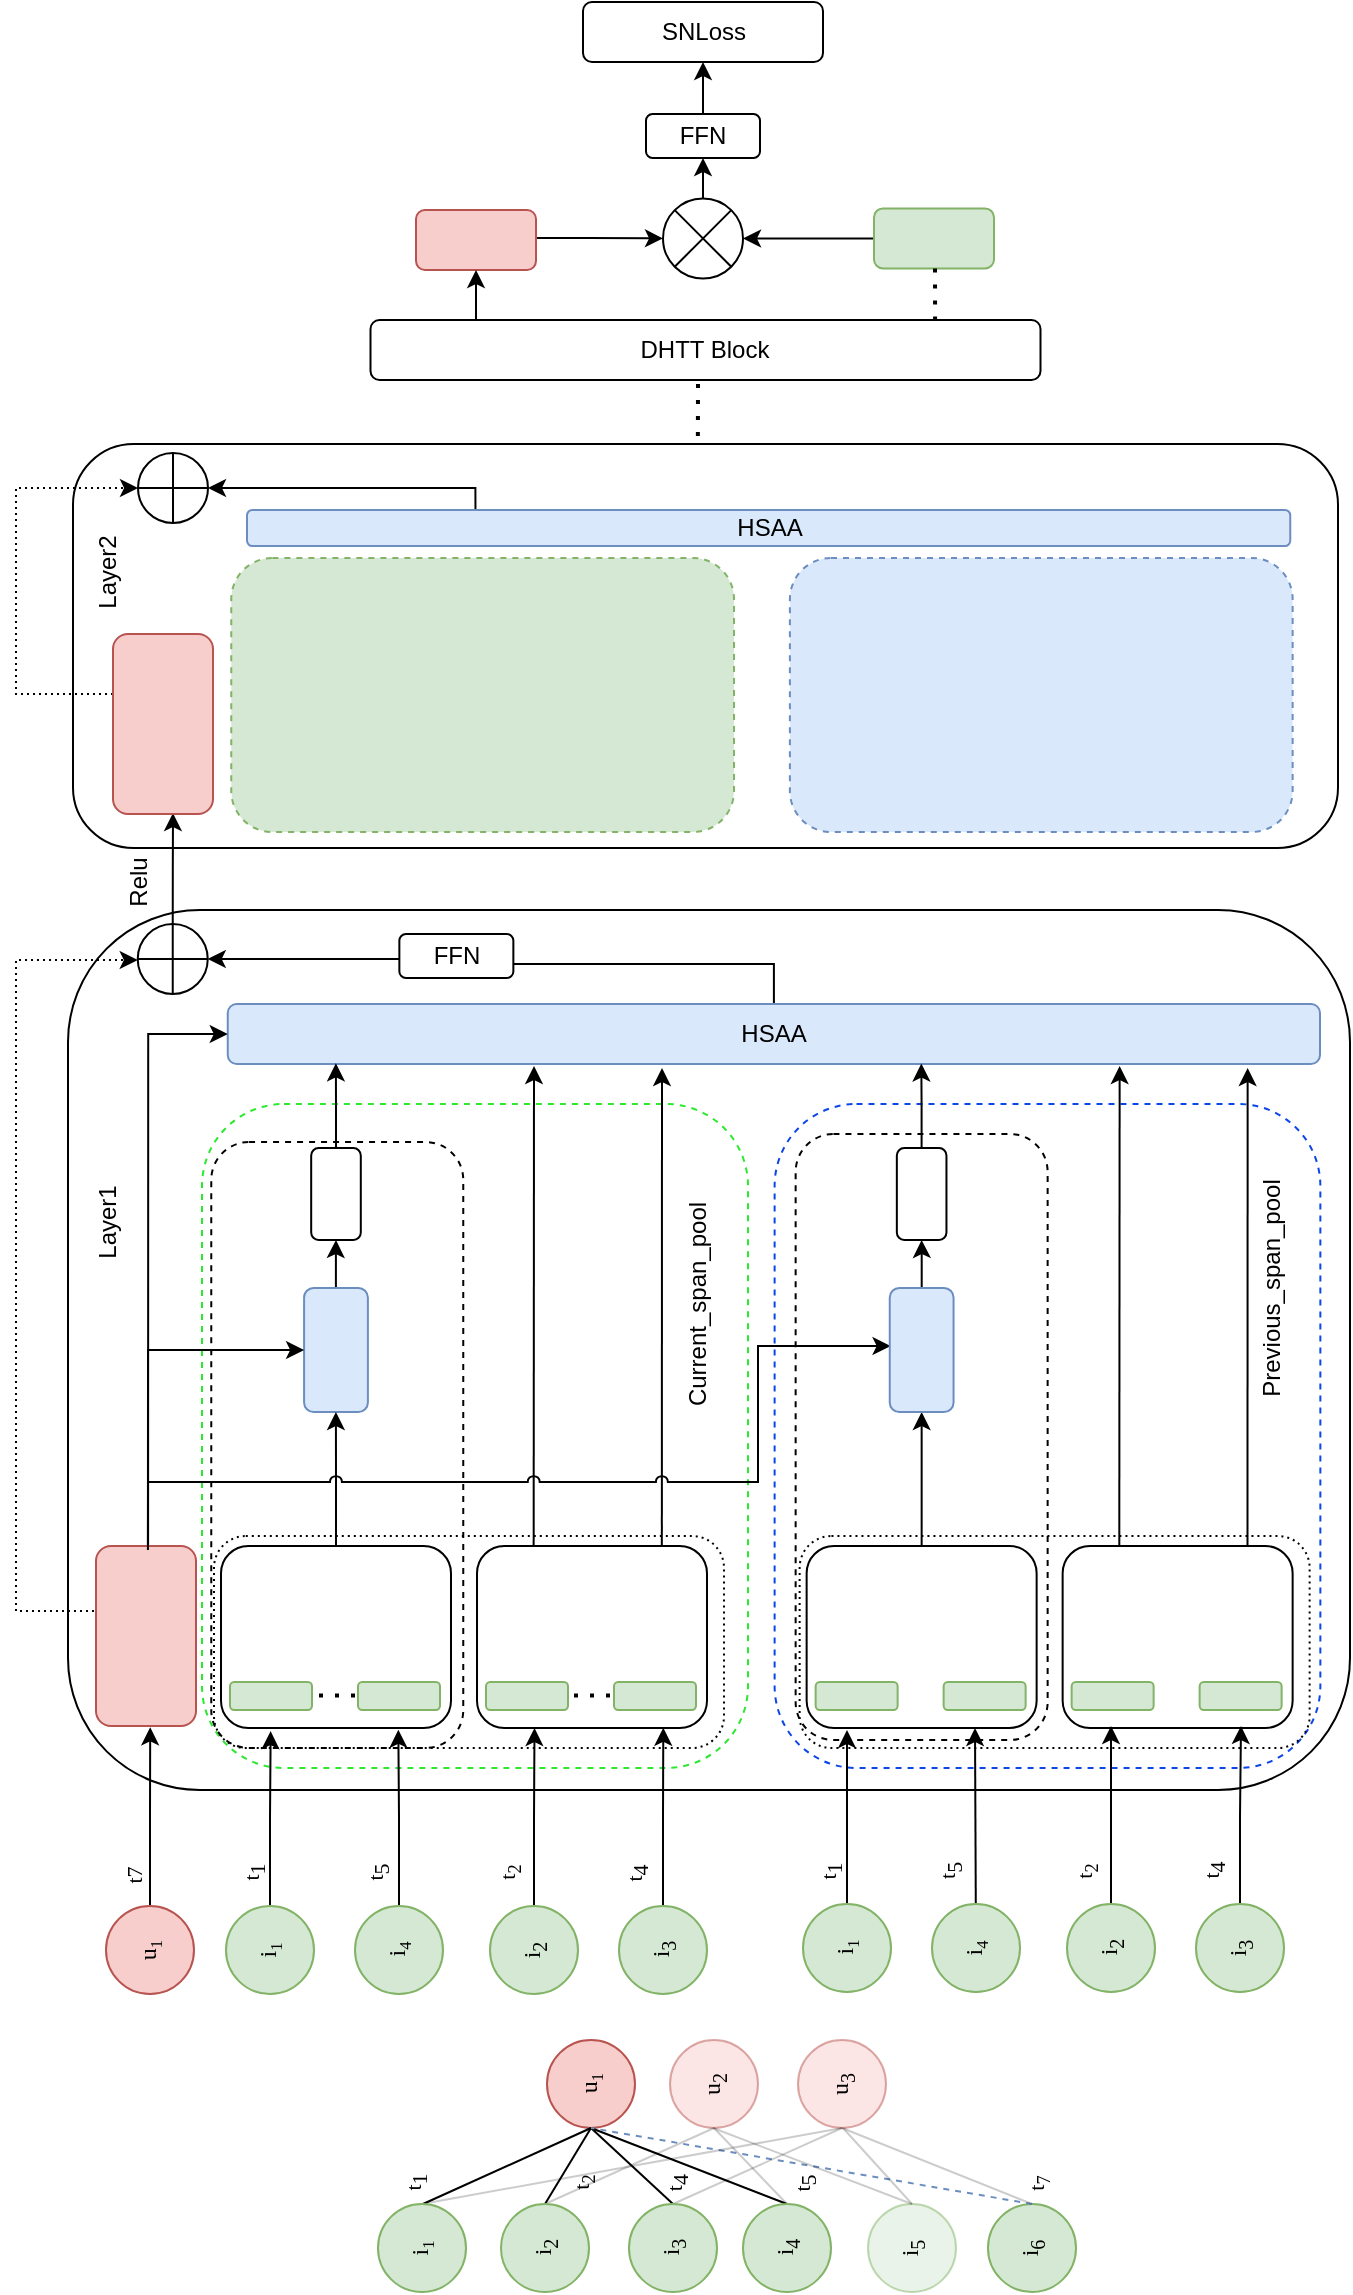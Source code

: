 <mxfile version="21.2.9" type="github">
  <diagram name="第 1 页" id="gWeG35e6C86zQD0y6pNc">
    <mxGraphModel dx="1248" dy="669" grid="0" gridSize="10" guides="1" tooltips="1" connect="1" arrows="1" fold="1" page="1" pageScale="1" pageWidth="2336" pageHeight="1654" math="0" shadow="0">
      <root>
        <mxCell id="0" />
        <mxCell id="1" parent="0" />
        <mxCell id="u9Ba9--OEbl625sA4hoY-219" value="" style="rounded=1;whiteSpace=wrap;html=1;dashed=1;fillColor=none;strokeColor=#0C46E8;" parent="1" vertex="1">
          <mxGeometry x="654.31" y="648" width="272.87" height="332" as="geometry" />
        </mxCell>
        <mxCell id="u9Ba9--OEbl625sA4hoY-217" value="" style="rounded=1;whiteSpace=wrap;html=1;dashed=1;fillColor=none;strokeColor=#2ce82f;" parent="1" vertex="1">
          <mxGeometry x="368" y="648" width="273" height="332" as="geometry" />
        </mxCell>
        <mxCell id="u9Ba9--OEbl625sA4hoY-62" value="" style="rounded=1;whiteSpace=wrap;html=1;fillColor=none;glass=0;strokeColor=default;" parent="1" vertex="1">
          <mxGeometry x="301" y="551" width="641" height="440" as="geometry" />
        </mxCell>
        <mxCell id="XD2-V8QEW1LzV1P3F_-f-185" value="" style="rounded=1;whiteSpace=wrap;html=1;dashed=1;" parent="1" vertex="1">
          <mxGeometry x="372.63" y="667" width="126" height="303" as="geometry" />
        </mxCell>
        <mxCell id="XD2-V8QEW1LzV1P3F_-f-189" value="" style="rounded=1;whiteSpace=wrap;html=1;fillStyle=solid;gradientColor=default;fillColor=none;dashed=1;dashPattern=1 2;" parent="1" vertex="1">
          <mxGeometry x="374" y="864" width="255" height="106" as="geometry" />
        </mxCell>
        <mxCell id="XD2-V8QEW1LzV1P3F_-f-17" value="" style="rounded=1;whiteSpace=wrap;html=1;fillColor=none;" parent="1" vertex="1">
          <mxGeometry x="303.5" y="318" width="632.5" height="202" as="geometry" />
        </mxCell>
        <mxCell id="XD2-V8QEW1LzV1P3F_-f-1" value="SNLoss" style="rounded=1;whiteSpace=wrap;html=1;" parent="1" vertex="1">
          <mxGeometry x="558.5" y="97" width="120" height="30" as="geometry" />
        </mxCell>
        <mxCell id="XD2-V8QEW1LzV1P3F_-f-12" style="edgeStyle=orthogonalEdgeStyle;rounded=0;orthogonalLoop=1;jettySize=auto;html=1;entryX=0;entryY=0.5;entryDx=0;entryDy=0;" parent="1" source="XD2-V8QEW1LzV1P3F_-f-3" target="XD2-V8QEW1LzV1P3F_-f-7" edge="1">
          <mxGeometry relative="1" as="geometry">
            <mxPoint x="528" y="165" as="targetPoint" />
            <Array as="points">
              <mxPoint x="561" y="215" />
              <mxPoint x="561" y="215" />
            </Array>
          </mxGeometry>
        </mxCell>
        <mxCell id="XD2-V8QEW1LzV1P3F_-f-3" value="" style="rounded=1;whiteSpace=wrap;html=1;fillColor=#f8cecc;strokeColor=#b85450;" parent="1" vertex="1">
          <mxGeometry x="475" y="201" width="60" height="30" as="geometry" />
        </mxCell>
        <mxCell id="XD2-V8QEW1LzV1P3F_-f-13" style="edgeStyle=orthogonalEdgeStyle;rounded=0;orthogonalLoop=1;jettySize=auto;html=1;entryX=1;entryY=0.5;entryDx=0;entryDy=0;" parent="1" source="XD2-V8QEW1LzV1P3F_-f-5" target="XD2-V8QEW1LzV1P3F_-f-7" edge="1">
          <mxGeometry relative="1" as="geometry">
            <Array as="points">
              <mxPoint x="672" y="215" />
              <mxPoint x="672" y="215" />
            </Array>
          </mxGeometry>
        </mxCell>
        <mxCell id="XD2-V8QEW1LzV1P3F_-f-5" value="" style="rounded=1;whiteSpace=wrap;html=1;fillColor=#d5e8d4;strokeColor=#82b366;" parent="1" vertex="1">
          <mxGeometry x="704" y="200.22" width="60" height="30" as="geometry" />
        </mxCell>
        <mxCell id="XD2-V8QEW1LzV1P3F_-f-8" style="edgeStyle=orthogonalEdgeStyle;rounded=0;orthogonalLoop=1;jettySize=auto;html=1;entryX=0.5;entryY=1;entryDx=0;entryDy=0;" parent="1" source="XD2-V8QEW1LzV1P3F_-f-6" target="XD2-V8QEW1LzV1P3F_-f-1" edge="1">
          <mxGeometry relative="1" as="geometry" />
        </mxCell>
        <mxCell id="XD2-V8QEW1LzV1P3F_-f-6" value="FFN" style="rounded=1;whiteSpace=wrap;html=1;" parent="1" vertex="1">
          <mxGeometry x="590" y="153" width="57" height="22" as="geometry" />
        </mxCell>
        <mxCell id="XD2-V8QEW1LzV1P3F_-f-7" value="" style="ellipse;whiteSpace=wrap;html=1;aspect=fixed;" parent="1" vertex="1">
          <mxGeometry x="598.5" y="195.22" width="40" height="40" as="geometry" />
        </mxCell>
        <mxCell id="XD2-V8QEW1LzV1P3F_-f-10" value="" style="endArrow=none;html=1;rounded=0;entryX=0;entryY=0;entryDx=0;entryDy=0;exitX=1;exitY=1;exitDx=0;exitDy=0;" parent="1" source="XD2-V8QEW1LzV1P3F_-f-7" target="XD2-V8QEW1LzV1P3F_-f-7" edge="1">
          <mxGeometry width="50" height="50" relative="1" as="geometry">
            <mxPoint x="668.5" y="230.22" as="sourcePoint" />
            <mxPoint x="718.5" y="180.22" as="targetPoint" />
          </mxGeometry>
        </mxCell>
        <mxCell id="XD2-V8QEW1LzV1P3F_-f-11" value="" style="endArrow=none;html=1;rounded=0;entryX=1;entryY=0;entryDx=0;entryDy=0;exitX=0;exitY=1;exitDx=0;exitDy=0;" parent="1" source="XD2-V8QEW1LzV1P3F_-f-7" target="XD2-V8QEW1LzV1P3F_-f-7" edge="1">
          <mxGeometry width="50" height="50" relative="1" as="geometry">
            <mxPoint x="668.5" y="230.22" as="sourcePoint" />
            <mxPoint x="718.5" y="180.22" as="targetPoint" />
          </mxGeometry>
        </mxCell>
        <mxCell id="XD2-V8QEW1LzV1P3F_-f-14" value="DHTT Block" style="rounded=1;whiteSpace=wrap;html=1;" parent="1" vertex="1">
          <mxGeometry x="452.25" y="256" width="335" height="30" as="geometry" />
        </mxCell>
        <mxCell id="XD2-V8QEW1LzV1P3F_-f-15" value="" style="endArrow=classic;html=1;rounded=0;entryX=0.5;entryY=1;entryDx=0;entryDy=0;" parent="1" target="XD2-V8QEW1LzV1P3F_-f-3" edge="1">
          <mxGeometry width="50" height="50" relative="1" as="geometry">
            <mxPoint x="505" y="256" as="sourcePoint" />
            <mxPoint x="650" y="187" as="targetPoint" />
          </mxGeometry>
        </mxCell>
        <mxCell id="XD2-V8QEW1LzV1P3F_-f-16" value="" style="endArrow=none;dashed=1;html=1;dashPattern=1 3;strokeWidth=2;rounded=0;entryX=0.63;entryY=0.026;entryDx=0;entryDy=0;entryPerimeter=0;" parent="1" edge="1">
          <mxGeometry width="50" height="50" relative="1" as="geometry">
            <mxPoint x="734.5" y="230.22" as="sourcePoint" />
            <mxPoint x="734.55" y="256.0" as="targetPoint" />
          </mxGeometry>
        </mxCell>
        <mxCell id="XD2-V8QEW1LzV1P3F_-f-60" style="edgeStyle=orthogonalEdgeStyle;rounded=0;orthogonalLoop=1;jettySize=auto;html=1;entryX=0.5;entryY=1;entryDx=0;entryDy=0;" parent="1" source="XD2-V8QEW1LzV1P3F_-f-20" target="XD2-V8QEW1LzV1P3F_-f-57" edge="1">
          <mxGeometry relative="1" as="geometry" />
        </mxCell>
        <mxCell id="XD2-V8QEW1LzV1P3F_-f-20" value="HSAA" style="rounded=1;whiteSpace=wrap;html=1;fillColor=#dae8fc;strokeColor=#6c8ebf;" parent="1" vertex="1">
          <mxGeometry x="380.87" y="598" width="546.13" height="30" as="geometry" />
        </mxCell>
        <mxCell id="O8xAqdgmH1oKLNabAZYg-15" value="" style="edgeStyle=orthogonalEdgeStyle;rounded=0;orthogonalLoop=1;jettySize=auto;html=1;" edge="1" parent="1" source="XD2-V8QEW1LzV1P3F_-f-21" target="XD2-V8QEW1LzV1P3F_-f-45">
          <mxGeometry relative="1" as="geometry" />
        </mxCell>
        <mxCell id="XD2-V8QEW1LzV1P3F_-f-21" value="" style="rounded=1;whiteSpace=wrap;html=1;fillColor=#dae8fc;strokeColor=#6c8ebf;" parent="1" vertex="1">
          <mxGeometry x="419.04" y="740" width="31.91" height="62" as="geometry" />
        </mxCell>
        <mxCell id="XD2-V8QEW1LzV1P3F_-f-55" style="edgeStyle=orthogonalEdgeStyle;rounded=0;orthogonalLoop=1;jettySize=auto;html=1;entryX=0;entryY=0.5;entryDx=0;entryDy=0;" parent="1" target="XD2-V8QEW1LzV1P3F_-f-21" edge="1">
          <mxGeometry relative="1" as="geometry">
            <Array as="points">
              <mxPoint x="341" y="771" />
            </Array>
            <mxPoint x="340.966" y="871" as="sourcePoint" />
          </mxGeometry>
        </mxCell>
        <mxCell id="XD2-V8QEW1LzV1P3F_-f-62" style="edgeStyle=orthogonalEdgeStyle;rounded=0;orthogonalLoop=1;jettySize=auto;html=1;dashed=1;dashPattern=1 2;" parent="1" target="XD2-V8QEW1LzV1P3F_-f-63" edge="1">
          <mxGeometry relative="1" as="geometry">
            <mxPoint x="317" y="602.034" as="targetPoint" />
            <Array as="points">
              <mxPoint x="275" y="901" />
              <mxPoint x="275" y="576" />
            </Array>
            <mxPoint x="317" y="901.517" as="sourcePoint" />
          </mxGeometry>
        </mxCell>
        <mxCell id="XD2-V8QEW1LzV1P3F_-f-56" style="edgeStyle=orthogonalEdgeStyle;rounded=0;orthogonalLoop=1;jettySize=auto;html=1;entryX=0;entryY=0.5;entryDx=0;entryDy=0;exitX=0.481;exitY=0.006;exitDx=0;exitDy=0;exitPerimeter=0;" parent="1" target="XD2-V8QEW1LzV1P3F_-f-20" edge="1">
          <mxGeometry relative="1" as="geometry">
            <Array as="points">
              <mxPoint x="341" y="613" />
            </Array>
            <mxPoint x="341.05" y="871.366" as="sourcePoint" />
          </mxGeometry>
        </mxCell>
        <mxCell id="O8xAqdgmH1oKLNabAZYg-16" style="edgeStyle=orthogonalEdgeStyle;rounded=0;orthogonalLoop=1;jettySize=auto;html=1;entryX=0.099;entryY=0.988;entryDx=0;entryDy=0;entryPerimeter=0;" edge="1" parent="1" source="XD2-V8QEW1LzV1P3F_-f-45" target="XD2-V8QEW1LzV1P3F_-f-20">
          <mxGeometry relative="1" as="geometry" />
        </mxCell>
        <mxCell id="XD2-V8QEW1LzV1P3F_-f-45" value="" style="rounded=1;whiteSpace=wrap;html=1;" parent="1" vertex="1">
          <mxGeometry x="422.59" y="670" width="24.81" height="46" as="geometry" />
        </mxCell>
        <mxCell id="XD2-V8QEW1LzV1P3F_-f-66" style="edgeStyle=orthogonalEdgeStyle;rounded=0;orthogonalLoop=1;jettySize=auto;html=1;entryX=1;entryY=0.5;entryDx=0;entryDy=0;" parent="1" source="XD2-V8QEW1LzV1P3F_-f-57" target="XD2-V8QEW1LzV1P3F_-f-63" edge="1">
          <mxGeometry relative="1" as="geometry">
            <Array as="points">
              <mxPoint x="494.87" y="576" />
              <mxPoint x="418.87" y="576" />
            </Array>
          </mxGeometry>
        </mxCell>
        <mxCell id="XD2-V8QEW1LzV1P3F_-f-57" value="FFN" style="rounded=1;whiteSpace=wrap;html=1;" parent="1" vertex="1">
          <mxGeometry x="466.68" y="563" width="57" height="22" as="geometry" />
        </mxCell>
        <mxCell id="u9Ba9--OEbl625sA4hoY-222" style="edgeStyle=orthogonalEdgeStyle;rounded=0;orthogonalLoop=1;jettySize=auto;html=1;entryX=0.6;entryY=0.995;entryDx=0;entryDy=0;entryPerimeter=0;" parent="1" source="XD2-V8QEW1LzV1P3F_-f-63" target="XD2-V8QEW1LzV1P3F_-f-67" edge="1">
          <mxGeometry relative="1" as="geometry" />
        </mxCell>
        <mxCell id="XD2-V8QEW1LzV1P3F_-f-63" value="" style="ellipse;whiteSpace=wrap;html=1;aspect=fixed;" parent="1" vertex="1">
          <mxGeometry x="335.87" y="558" width="35" height="35" as="geometry" />
        </mxCell>
        <mxCell id="XD2-V8QEW1LzV1P3F_-f-64" value="" style="endArrow=none;html=1;rounded=0;entryX=0.5;entryY=0;entryDx=0;entryDy=0;exitX=0.5;exitY=1;exitDx=0;exitDy=0;" parent="1" source="XD2-V8QEW1LzV1P3F_-f-63" target="XD2-V8QEW1LzV1P3F_-f-63" edge="1">
          <mxGeometry width="50" height="50" relative="1" as="geometry">
            <mxPoint x="394.87" y="653" as="sourcePoint" />
            <mxPoint x="444.87" y="603" as="targetPoint" />
          </mxGeometry>
        </mxCell>
        <mxCell id="XD2-V8QEW1LzV1P3F_-f-65" value="" style="endArrow=none;html=1;rounded=0;exitX=1;exitY=0.5;exitDx=0;exitDy=0;entryX=0;entryY=0.5;entryDx=0;entryDy=0;" parent="1" source="XD2-V8QEW1LzV1P3F_-f-63" target="XD2-V8QEW1LzV1P3F_-f-63" edge="1">
          <mxGeometry width="50" height="50" relative="1" as="geometry">
            <mxPoint x="363.87" y="603" as="sourcePoint" />
            <mxPoint x="363.87" y="568" as="targetPoint" />
          </mxGeometry>
        </mxCell>
        <mxCell id="XD2-V8QEW1LzV1P3F_-f-191" style="edgeStyle=orthogonalEdgeStyle;rounded=0;orthogonalLoop=1;jettySize=auto;html=1;entryX=0;entryY=0.5;entryDx=0;entryDy=0;dashed=1;dashPattern=1 2;" parent="1" source="XD2-V8QEW1LzV1P3F_-f-67" target="XD2-V8QEW1LzV1P3F_-f-141" edge="1">
          <mxGeometry relative="1" as="geometry">
            <Array as="points">
              <mxPoint x="275" y="443" />
              <mxPoint x="275" y="340" />
            </Array>
          </mxGeometry>
        </mxCell>
        <mxCell id="XD2-V8QEW1LzV1P3F_-f-67" value="" style="rounded=1;whiteSpace=wrap;html=1;fillColor=#f8cecc;strokeColor=#b85450;" parent="1" vertex="1">
          <mxGeometry x="323.5" y="413" width="50" height="90" as="geometry" />
        </mxCell>
        <mxCell id="XD2-V8QEW1LzV1P3F_-f-71" value="Layer1" style="text;html=1;strokeColor=none;fillColor=none;align=center;verticalAlign=middle;whiteSpace=wrap;rounded=0;rotation=-90;" parent="1" vertex="1">
          <mxGeometry x="291.0" y="692" width="60" height="30" as="geometry" />
        </mxCell>
        <mxCell id="XD2-V8QEW1LzV1P3F_-f-72" value="Layer2" style="text;html=1;strokeColor=none;fillColor=none;align=center;verticalAlign=middle;whiteSpace=wrap;rounded=0;rotation=-90;" parent="1" vertex="1">
          <mxGeometry x="291" y="367" width="60" height="30" as="geometry" />
        </mxCell>
        <mxCell id="XD2-V8QEW1LzV1P3F_-f-73" value="" style="endArrow=none;dashed=1;html=1;dashPattern=1 3;strokeWidth=2;rounded=0;entryX=0.63;entryY=0.026;entryDx=0;entryDy=0;entryPerimeter=0;" parent="1" edge="1">
          <mxGeometry width="50" height="50" relative="1" as="geometry">
            <mxPoint x="616" y="288" as="sourcePoint" />
            <mxPoint x="615.93" y="318" as="targetPoint" />
          </mxGeometry>
        </mxCell>
        <mxCell id="XD2-V8QEW1LzV1P3F_-f-75" value="u&lt;span style=&quot;font-size: 10px;&quot;&gt;&lt;sub&gt;1&lt;/sub&gt;&lt;/span&gt;" style="ellipse;whiteSpace=wrap;html=1;aspect=fixed;fontFamily=Times New Roman;fillColor=#f8cecc;strokeColor=#b85450;rotation=-90;" parent="1" vertex="1">
          <mxGeometry x="540.5" y="1116" width="44" height="44" as="geometry" />
        </mxCell>
        <mxCell id="XD2-V8QEW1LzV1P3F_-f-76" value="u&lt;sub&gt;2&lt;/sub&gt;" style="ellipse;whiteSpace=wrap;html=1;aspect=fixed;fontFamily=Times New Roman;opacity=50;fillColor=#f8cecc;strokeColor=#b85450;rotation=-90;" parent="1" vertex="1">
          <mxGeometry x="602" y="1116" width="44" height="44" as="geometry" />
        </mxCell>
        <mxCell id="XD2-V8QEW1LzV1P3F_-f-77" value="u&lt;sub&gt;3&lt;/sub&gt;" style="ellipse;whiteSpace=wrap;html=1;aspect=fixed;fontFamily=Times New Roman;fillColor=#f8cecc;strokeColor=#b85450;opacity=50;rotation=-90;" parent="1" vertex="1">
          <mxGeometry x="666" y="1116" width="44" height="44" as="geometry" />
        </mxCell>
        <mxCell id="XD2-V8QEW1LzV1P3F_-f-80" value="i&lt;sub&gt;6&lt;/sub&gt;" style="ellipse;whiteSpace=wrap;html=1;aspect=fixed;fontFamily=Times New Roman;fillColor=#d5e8d4;strokeColor=#82b366;rotation=-90;" parent="1" vertex="1">
          <mxGeometry x="761" y="1198" width="44" height="44" as="geometry" />
        </mxCell>
        <mxCell id="XD2-V8QEW1LzV1P3F_-f-85" value="i&lt;sub&gt;5&lt;/sub&gt;" style="ellipse;whiteSpace=wrap;html=1;aspect=fixed;fontFamily=Times New Roman;opacity=50;fillColor=#d5e8d4;strokeColor=#82b366;rotation=-90;" parent="1" vertex="1">
          <mxGeometry x="701" y="1198" width="44" height="44" as="geometry" />
        </mxCell>
        <mxCell id="XD2-V8QEW1LzV1P3F_-f-90" value="" style="endArrow=none;html=1;rounded=0;exitX=0.5;exitY=0;exitDx=0;exitDy=0;entryX=0.5;entryY=1;entryDx=0;entryDy=0;" parent="1" edge="1">
          <mxGeometry width="50" height="50" relative="1" as="geometry">
            <mxPoint x="478.5" y="1198" as="sourcePoint" />
            <mxPoint x="562.5" y="1160" as="targetPoint" />
          </mxGeometry>
        </mxCell>
        <mxCell id="XD2-V8QEW1LzV1P3F_-f-91" value="" style="endArrow=none;html=1;rounded=0;exitX=1;exitY=0.5;exitDx=0;exitDy=0;entryX=0;entryY=0.5;entryDx=0;entryDy=0;" parent="1" source="XD2-V8QEW1LzV1P3F_-f-82" target="XD2-V8QEW1LzV1P3F_-f-75" edge="1">
          <mxGeometry width="50" height="50" relative="1" as="geometry">
            <mxPoint x="488.5" y="1208" as="sourcePoint" />
            <mxPoint x="560.5" y="1159" as="targetPoint" />
          </mxGeometry>
        </mxCell>
        <mxCell id="XD2-V8QEW1LzV1P3F_-f-92" value="" style="endArrow=none;html=1;rounded=0;exitX=1;exitY=0.5;exitDx=0;exitDy=0;entryX=0;entryY=0.5;entryDx=0;entryDy=0;" parent="1" source="XD2-V8QEW1LzV1P3F_-f-83" target="XD2-V8QEW1LzV1P3F_-f-75" edge="1">
          <mxGeometry width="50" height="50" relative="1" as="geometry">
            <mxPoint x="549.5" y="1208" as="sourcePoint" />
            <mxPoint x="584" y="1138" as="targetPoint" />
          </mxGeometry>
        </mxCell>
        <mxCell id="XD2-V8QEW1LzV1P3F_-f-93" value="" style="endArrow=none;html=1;rounded=0;entryX=0;entryY=0.5;entryDx=0;entryDy=0;exitX=1;exitY=0.5;exitDx=0;exitDy=0;" parent="1" source="XD2-V8QEW1LzV1P3F_-f-84" target="XD2-V8QEW1LzV1P3F_-f-75" edge="1">
          <mxGeometry width="50" height="50" relative="1" as="geometry">
            <mxPoint x="646" y="1202" as="sourcePoint" />
            <mxPoint x="605" y="1164" as="targetPoint" />
          </mxGeometry>
        </mxCell>
        <mxCell id="XD2-V8QEW1LzV1P3F_-f-101" style="edgeStyle=orthogonalEdgeStyle;rounded=0;orthogonalLoop=1;jettySize=auto;html=1;entryX=0.542;entryY=1.007;entryDx=0;entryDy=0;entryPerimeter=0;" parent="1" source="XD2-V8QEW1LzV1P3F_-f-94" target="u9Ba9--OEbl625sA4hoY-120" edge="1">
          <mxGeometry relative="1" as="geometry">
            <mxPoint x="342" y="932" as="targetPoint" />
          </mxGeometry>
        </mxCell>
        <mxCell id="XD2-V8QEW1LzV1P3F_-f-94" value="u&lt;span style=&quot;font-size: 10px;&quot;&gt;&lt;sub&gt;1&lt;/sub&gt;&lt;/span&gt;" style="ellipse;whiteSpace=wrap;html=1;aspect=fixed;fontFamily=Times New Roman;fillColor=#f8cecc;strokeColor=#b85450;rotation=-90;" parent="1" vertex="1">
          <mxGeometry x="320" y="1049" width="44" height="44" as="geometry" />
        </mxCell>
        <mxCell id="XD2-V8QEW1LzV1P3F_-f-95" value="" style="endArrow=none;html=1;rounded=0;exitX=1;exitY=0.5;exitDx=0;exitDy=0;dashed=1;fillColor=#dae8fc;strokeColor=#6c8ebf;entryX=0;entryY=0.5;entryDx=0;entryDy=0;" parent="1" source="XD2-V8QEW1LzV1P3F_-f-80" target="XD2-V8QEW1LzV1P3F_-f-75" edge="1">
          <mxGeometry width="50" height="50" relative="1" as="geometry">
            <mxPoint x="776.5" y="1194" as="sourcePoint" />
            <mxPoint x="584" y="1138" as="targetPoint" />
          </mxGeometry>
        </mxCell>
        <mxCell id="XD2-V8QEW1LzV1P3F_-f-102" style="edgeStyle=orthogonalEdgeStyle;rounded=0;orthogonalLoop=1;jettySize=auto;html=1;entryX=0.216;entryY=1.017;entryDx=0;entryDy=0;entryPerimeter=0;" parent="1" source="XD2-V8QEW1LzV1P3F_-f-96" target="u9Ba9--OEbl625sA4hoY-125" edge="1">
          <mxGeometry relative="1" as="geometry">
            <mxPoint x="401.725" y="932.366" as="targetPoint" />
          </mxGeometry>
        </mxCell>
        <mxCell id="XD2-V8QEW1LzV1P3F_-f-96" value="i&lt;span style=&quot;font-size: 10px;&quot;&gt;&lt;sub&gt;1&lt;/sub&gt;&lt;/span&gt;" style="ellipse;whiteSpace=wrap;html=1;aspect=fixed;fontFamily=Times New Roman;fillColor=#d5e8d4;strokeColor=#82b366;rotation=-90;" parent="1" vertex="1">
          <mxGeometry x="380" y="1049" width="44" height="44" as="geometry" />
        </mxCell>
        <mxCell id="XD2-V8QEW1LzV1P3F_-f-104" style="edgeStyle=orthogonalEdgeStyle;rounded=0;orthogonalLoop=1;jettySize=auto;html=1;entryX=0.25;entryY=1;entryDx=0;entryDy=0;" parent="1" source="XD2-V8QEW1LzV1P3F_-f-97" target="u9Ba9--OEbl625sA4hoY-147" edge="1">
          <mxGeometry relative="1" as="geometry">
            <mxPoint x="533.955" y="932.854" as="targetPoint" />
          </mxGeometry>
        </mxCell>
        <mxCell id="XD2-V8QEW1LzV1P3F_-f-97" value="i&lt;sub&gt;2&lt;/sub&gt;" style="ellipse;whiteSpace=wrap;html=1;aspect=fixed;fontFamily=Times New Roman;fillColor=#d5e8d4;strokeColor=#82b366;rotation=-90;" parent="1" vertex="1">
          <mxGeometry x="512" y="1049" width="44" height="44" as="geometry" />
        </mxCell>
        <mxCell id="XD2-V8QEW1LzV1P3F_-f-103" style="edgeStyle=orthogonalEdgeStyle;rounded=0;orthogonalLoop=1;jettySize=auto;html=1;entryX=0.771;entryY=1.01;entryDx=0;entryDy=0;entryPerimeter=0;" parent="1" source="XD2-V8QEW1LzV1P3F_-f-98" target="u9Ba9--OEbl625sA4hoY-125" edge="1">
          <mxGeometry relative="1" as="geometry">
            <mxPoint x="466.47" y="932.61" as="targetPoint" />
          </mxGeometry>
        </mxCell>
        <mxCell id="XD2-V8QEW1LzV1P3F_-f-98" value="i&lt;span style=&quot;font-size: 10px;&quot;&gt;&lt;sub&gt;4&lt;/sub&gt;&lt;/span&gt;" style="ellipse;whiteSpace=wrap;html=1;aspect=fixed;fontFamily=Times New Roman;fillColor=#d5e8d4;strokeColor=#82b366;rotation=-90;" parent="1" vertex="1">
          <mxGeometry x="444.5" y="1049" width="44" height="44" as="geometry" />
        </mxCell>
        <mxCell id="XD2-V8QEW1LzV1P3F_-f-105" style="edgeStyle=orthogonalEdgeStyle;rounded=0;orthogonalLoop=1;jettySize=auto;html=1;entryX=0.81;entryY=0.999;entryDx=0;entryDy=0;entryPerimeter=0;" parent="1" source="XD2-V8QEW1LzV1P3F_-f-99" target="u9Ba9--OEbl625sA4hoY-147" edge="1">
          <mxGeometry relative="1" as="geometry">
            <mxPoint x="599.39" y="931.878" as="targetPoint" />
          </mxGeometry>
        </mxCell>
        <mxCell id="XD2-V8QEW1LzV1P3F_-f-99" value="i&lt;sub&gt;3&lt;/sub&gt;" style="ellipse;whiteSpace=wrap;html=1;aspect=fixed;fontFamily=Times New Roman;fillColor=#d5e8d4;strokeColor=#82b366;rotation=-90;" parent="1" vertex="1">
          <mxGeometry x="576.5" y="1049" width="44" height="44" as="geometry" />
        </mxCell>
        <mxCell id="XD2-V8QEW1LzV1P3F_-f-106" value="&lt;font style=&quot;font-size: 11px;&quot; face=&quot;Times New Roman&quot;&gt;t&lt;sub style=&quot;font-size: 11px;&quot;&gt;1&lt;/sub&gt;&lt;/font&gt;" style="text;html=1;align=center;verticalAlign=middle;resizable=0;points=[];autosize=1;strokeColor=none;fillColor=none;rotation=-90;" parent="1" vertex="1">
          <mxGeometry x="461" y="1173" width="27" height="30" as="geometry" />
        </mxCell>
        <mxCell id="XD2-V8QEW1LzV1P3F_-f-107" value="&lt;font style=&quot;font-size: 11px;&quot; face=&quot;Times New Roman&quot;&gt;t&lt;sub style=&quot;font-size: 11px;&quot;&gt;5&lt;/sub&gt;&lt;/font&gt;" style="text;html=1;align=center;verticalAlign=middle;resizable=0;points=[];autosize=1;strokeColor=none;fillColor=none;rotation=-90;" parent="1" vertex="1">
          <mxGeometry x="655.5" y="1173" width="27" height="30" as="geometry" />
        </mxCell>
        <mxCell id="XD2-V8QEW1LzV1P3F_-f-108" value="&lt;font style=&quot;font-size: 11px;&quot; face=&quot;Times New Roman&quot;&gt;t&lt;sub style=&quot;font-size: 11px;&quot;&gt;4&lt;/sub&gt;&lt;/font&gt;" style="text;html=1;align=center;verticalAlign=middle;resizable=0;points=[];autosize=1;strokeColor=none;fillColor=none;rotation=-90;" parent="1" vertex="1">
          <mxGeometry x="591.31" y="1173" width="27" height="30" as="geometry" />
        </mxCell>
        <mxCell id="XD2-V8QEW1LzV1P3F_-f-109" value="&lt;font style=&quot;font-size: 11px;&quot; face=&quot;Times New Roman&quot;&gt;t&lt;sub&gt;2&lt;/sub&gt;&lt;/font&gt;" style="text;html=1;align=center;verticalAlign=middle;resizable=0;points=[];autosize=1;strokeColor=none;fillColor=none;rotation=-90;" parent="1" vertex="1">
          <mxGeometry x="545" y="1173" width="27" height="30" as="geometry" />
        </mxCell>
        <mxCell id="XD2-V8QEW1LzV1P3F_-f-110" value="&lt;font style=&quot;font-size: 11px;&quot; face=&quot;Times New Roman&quot;&gt;t&lt;sub&gt;7&lt;/sub&gt;&lt;/font&gt;" style="text;html=1;align=center;verticalAlign=middle;resizable=0;points=[];autosize=1;strokeColor=none;fillColor=none;rotation=-90;" parent="1" vertex="1">
          <mxGeometry x="772.5" y="1173" width="27" height="30" as="geometry" />
        </mxCell>
        <mxCell id="XD2-V8QEW1LzV1P3F_-f-111" value="&lt;font style=&quot;font-size: 11px;&quot; face=&quot;Times New Roman&quot;&gt;t7&lt;/font&gt;" style="text;html=1;align=center;verticalAlign=middle;resizable=0;points=[];autosize=1;strokeColor=none;fillColor=none;rotation=-90;" parent="1" vertex="1">
          <mxGeometry x="320" y="1021" width="27" height="27" as="geometry" />
        </mxCell>
        <mxCell id="XD2-V8QEW1LzV1P3F_-f-112" value="&lt;font style=&quot;font-size: 11px;&quot; face=&quot;Times New Roman&quot;&gt;t&lt;sub style=&quot;font-size: 11px;&quot;&gt;1&lt;/sub&gt;&lt;/font&gt;" style="text;html=1;align=center;verticalAlign=middle;resizable=0;points=[];autosize=1;strokeColor=none;fillColor=none;rotation=-90;" parent="1" vertex="1">
          <mxGeometry x="380" y="1018" width="27" height="30" as="geometry" />
        </mxCell>
        <mxCell id="XD2-V8QEW1LzV1P3F_-f-113" value="&lt;font style=&quot;font-size: 11px;&quot; face=&quot;Times New Roman&quot;&gt;t&lt;sub style=&quot;font-size: 11px;&quot;&gt;5&lt;/sub&gt;&lt;/font&gt;" style="text;html=1;align=center;verticalAlign=middle;resizable=0;points=[];autosize=1;strokeColor=none;fillColor=none;rotation=-90;" parent="1" vertex="1">
          <mxGeometry x="442" y="1018" width="27" height="30" as="geometry" />
        </mxCell>
        <mxCell id="XD2-V8QEW1LzV1P3F_-f-114" value="&lt;font style=&quot;font-size: 11px;&quot; face=&quot;Times New Roman&quot;&gt;t&lt;sub&gt;2&lt;/sub&gt;&lt;/font&gt;" style="text;html=1;align=center;verticalAlign=middle;resizable=0;points=[];autosize=1;strokeColor=none;fillColor=none;rotation=-90;" parent="1" vertex="1">
          <mxGeometry x="508" y="1018" width="27" height="30" as="geometry" />
        </mxCell>
        <mxCell id="XD2-V8QEW1LzV1P3F_-f-115" value="&lt;font style=&quot;font-size: 11px;&quot; face=&quot;Times New Roman&quot;&gt;t&lt;sub style=&quot;font-size: 11px;&quot;&gt;4&lt;/sub&gt;&lt;/font&gt;" style="text;html=1;align=center;verticalAlign=middle;resizable=0;points=[];autosize=1;strokeColor=none;fillColor=none;rotation=-90;" parent="1" vertex="1">
          <mxGeometry x="571.5" y="1018" width="27" height="30" as="geometry" />
        </mxCell>
        <mxCell id="XD2-V8QEW1LzV1P3F_-f-116" value="" style="endArrow=none;html=1;rounded=0;exitX=1;exitY=0.5;exitDx=0;exitDy=0;entryX=0;entryY=0.5;entryDx=0;entryDy=0;opacity=20;" parent="1" source="XD2-V8QEW1LzV1P3F_-f-82" target="XD2-V8QEW1LzV1P3F_-f-76" edge="1">
          <mxGeometry width="50" height="50" relative="1" as="geometry">
            <mxPoint x="613.5" y="1208" as="sourcePoint" />
            <mxPoint x="572.5" y="1170" as="targetPoint" />
          </mxGeometry>
        </mxCell>
        <mxCell id="XD2-V8QEW1LzV1P3F_-f-117" value="" style="endArrow=none;html=1;rounded=0;entryX=0;entryY=0.5;entryDx=0;entryDy=0;opacity=20;exitX=1;exitY=0.5;exitDx=0;exitDy=0;" parent="1" source="XD2-V8QEW1LzV1P3F_-f-84" target="XD2-V8QEW1LzV1P3F_-f-76" edge="1">
          <mxGeometry width="50" height="50" relative="1" as="geometry">
            <mxPoint x="549.5" y="1208" as="sourcePoint" />
            <mxPoint x="634.5" y="1170" as="targetPoint" />
          </mxGeometry>
        </mxCell>
        <mxCell id="XD2-V8QEW1LzV1P3F_-f-118" value="" style="endArrow=none;html=1;rounded=0;opacity=20;exitX=1;exitY=0.5;exitDx=0;exitDy=0;" parent="1" source="XD2-V8QEW1LzV1P3F_-f-85" edge="1">
          <mxGeometry width="50" height="50" relative="1" as="geometry">
            <mxPoint x="703.5" y="1196" as="sourcePoint" />
            <mxPoint x="623.5" y="1160" as="targetPoint" />
          </mxGeometry>
        </mxCell>
        <mxCell id="XD2-V8QEW1LzV1P3F_-f-119" value="" style="endArrow=none;html=1;rounded=0;opacity=20;entryX=0;entryY=0.5;entryDx=0;entryDy=0;exitX=1;exitY=0.5;exitDx=0;exitDy=0;" parent="1" source="XD2-V8QEW1LzV1P3F_-f-80" target="XD2-V8QEW1LzV1P3F_-f-77" edge="1">
          <mxGeometry width="50" height="50" relative="1" as="geometry">
            <mxPoint x="805" y="1203" as="sourcePoint" />
            <mxPoint x="705" y="1165" as="targetPoint" />
          </mxGeometry>
        </mxCell>
        <mxCell id="XD2-V8QEW1LzV1P3F_-f-120" value="" style="endArrow=none;html=1;rounded=0;opacity=20;exitX=1;exitY=0.5;exitDx=0;exitDy=0;" parent="1" source="XD2-V8QEW1LzV1P3F_-f-85" edge="1">
          <mxGeometry width="50" height="50" relative="1" as="geometry">
            <mxPoint x="793.5" y="1208" as="sourcePoint" />
            <mxPoint x="688.5" y="1160" as="targetPoint" />
          </mxGeometry>
        </mxCell>
        <mxCell id="XD2-V8QEW1LzV1P3F_-f-121" value="" style="endArrow=none;html=1;rounded=0;opacity=20;entryX=0;entryY=0.5;entryDx=0;entryDy=0;" parent="1" target="XD2-V8QEW1LzV1P3F_-f-77" edge="1">
          <mxGeometry width="50" height="50" relative="1" as="geometry">
            <mxPoint x="603.5" y="1198" as="sourcePoint" />
            <mxPoint x="698.5" y="1170" as="targetPoint" />
          </mxGeometry>
        </mxCell>
        <mxCell id="XD2-V8QEW1LzV1P3F_-f-122" value="" style="endArrow=none;html=1;rounded=0;opacity=20;entryX=1;entryY=0.5;entryDx=0;entryDy=0;exitX=0;exitY=0.5;exitDx=0;exitDy=0;" parent="1" source="XD2-V8QEW1LzV1P3F_-f-77" target="XD2-V8QEW1LzV1P3F_-f-81" edge="1">
          <mxGeometry width="50" height="50" relative="1" as="geometry">
            <mxPoint x="793.5" y="1208" as="sourcePoint" />
            <mxPoint x="698.5" y="1170" as="targetPoint" />
          </mxGeometry>
        </mxCell>
        <mxCell id="XD2-V8QEW1LzV1P3F_-f-123" value="" style="rounded=1;whiteSpace=wrap;html=1;" parent="1" vertex="1">
          <mxGeometry x="386" y="413" width="115" height="91" as="geometry" />
        </mxCell>
        <mxCell id="XD2-V8QEW1LzV1P3F_-f-128" value="" style="endArrow=none;dashed=1;html=1;dashPattern=1 3;strokeWidth=2;rounded=0;entryX=1;entryY=0.5;entryDx=0;entryDy=0;exitX=0;exitY=0.5;exitDx=0;exitDy=0;" parent="1" edge="1">
          <mxGeometry width="50" height="50" relative="1" as="geometry">
            <mxPoint x="452.25" y="468.88" as="sourcePoint" />
            <mxPoint x="428.75" y="468.88" as="targetPoint" />
          </mxGeometry>
        </mxCell>
        <mxCell id="XD2-V8QEW1LzV1P3F_-f-129" value="" style="endArrow=none;dashed=1;html=1;dashPattern=1 3;strokeWidth=2;rounded=0;entryX=1;entryY=0.5;entryDx=0;entryDy=0;" parent="1" edge="1">
          <mxGeometry width="50" height="50" relative="1" as="geometry">
            <mxPoint x="452" y="429" as="sourcePoint" />
            <mxPoint x="428.5" y="429" as="targetPoint" />
          </mxGeometry>
        </mxCell>
        <mxCell id="XD2-V8QEW1LzV1P3F_-f-194" style="edgeStyle=orthogonalEdgeStyle;rounded=0;orthogonalLoop=1;jettySize=auto;html=1;entryX=1;entryY=0.5;entryDx=0;entryDy=0;exitX=0.219;exitY=0.058;exitDx=0;exitDy=0;exitPerimeter=0;" parent="1" source="XD2-V8QEW1LzV1P3F_-f-137" target="XD2-V8QEW1LzV1P3F_-f-141" edge="1">
          <mxGeometry relative="1" as="geometry">
            <Array as="points">
              <mxPoint x="505" y="340" />
            </Array>
            <mxPoint x="505" y="345" as="sourcePoint" />
          </mxGeometry>
        </mxCell>
        <mxCell id="XD2-V8QEW1LzV1P3F_-f-137" value="HSAA" style="rounded=1;whiteSpace=wrap;html=1;fillColor=#dae8fc;strokeColor=#6c8ebf;" parent="1" vertex="1">
          <mxGeometry x="390.5" y="351" width="521.63" height="18" as="geometry" />
        </mxCell>
        <mxCell id="XD2-V8QEW1LzV1P3F_-f-140" value="HSAA" style="rounded=1;whiteSpace=wrap;html=1;fillColor=#dae8fc;strokeColor=#6c8ebf;" parent="1" vertex="1">
          <mxGeometry x="390.5" y="382" width="111.63" height="20" as="geometry" />
        </mxCell>
        <mxCell id="XD2-V8QEW1LzV1P3F_-f-141" value="" style="ellipse;whiteSpace=wrap;html=1;aspect=fixed;" parent="1" vertex="1">
          <mxGeometry x="336" y="322.5" width="35" height="35" as="geometry" />
        </mxCell>
        <mxCell id="XD2-V8QEW1LzV1P3F_-f-142" value="" style="endArrow=none;html=1;rounded=0;entryX=0.5;entryY=0;entryDx=0;entryDy=0;exitX=0.5;exitY=1;exitDx=0;exitDy=0;" parent="1" source="XD2-V8QEW1LzV1P3F_-f-141" target="XD2-V8QEW1LzV1P3F_-f-141" edge="1">
          <mxGeometry width="50" height="50" relative="1" as="geometry">
            <mxPoint x="395" y="417.5" as="sourcePoint" />
            <mxPoint x="445" y="367.5" as="targetPoint" />
          </mxGeometry>
        </mxCell>
        <mxCell id="XD2-V8QEW1LzV1P3F_-f-143" value="" style="endArrow=none;html=1;rounded=0;exitX=1;exitY=0.5;exitDx=0;exitDy=0;entryX=0;entryY=0.5;entryDx=0;entryDy=0;" parent="1" source="XD2-V8QEW1LzV1P3F_-f-141" target="XD2-V8QEW1LzV1P3F_-f-141" edge="1">
          <mxGeometry width="50" height="50" relative="1" as="geometry">
            <mxPoint x="364" y="367.5" as="sourcePoint" />
            <mxPoint x="364" y="332.5" as="targetPoint" />
          </mxGeometry>
        </mxCell>
        <mxCell id="XD2-V8QEW1LzV1P3F_-f-184" value="Relu" style="text;html=1;align=center;verticalAlign=middle;resizable=0;points=[];autosize=1;strokeColor=none;fillColor=none;rotation=-90;" parent="1" vertex="1">
          <mxGeometry x="315" y="525" width="43" height="26" as="geometry" />
        </mxCell>
        <mxCell id="XD2-V8QEW1LzV1P3F_-f-187" value="" style="endArrow=classic;html=1;rounded=0;exitX=0.5;exitY=0;exitDx=0;exitDy=0;entryX=0.5;entryY=1;entryDx=0;entryDy=0;" parent="1" source="XD2-V8QEW1LzV1P3F_-f-7" target="XD2-V8QEW1LzV1P3F_-f-6" edge="1">
          <mxGeometry width="50" height="50" relative="1" as="geometry">
            <mxPoint x="642.75" y="160" as="sourcePoint" />
            <mxPoint x="692.75" y="110" as="targetPoint" />
          </mxGeometry>
        </mxCell>
        <mxCell id="u9Ba9--OEbl625sA4hoY-2" value="" style="endArrow=classic;html=1;rounded=0;exitX=0.75;exitY=0;exitDx=0;exitDy=0;" parent="1" edge="1">
          <mxGeometry width="50" height="50" relative="1" as="geometry">
            <mxPoint x="533.83" y="871" as="sourcePoint" />
            <mxPoint x="534" y="629" as="targetPoint" />
          </mxGeometry>
        </mxCell>
        <mxCell id="u9Ba9--OEbl625sA4hoY-3" value="" style="endArrow=classic;html=1;rounded=0;exitX=0.75;exitY=0;exitDx=0;exitDy=0;" parent="1" edge="1">
          <mxGeometry width="50" height="50" relative="1" as="geometry">
            <mxPoint x="597.92" y="872" as="sourcePoint" />
            <mxPoint x="598" y="630" as="targetPoint" />
          </mxGeometry>
        </mxCell>
        <mxCell id="u9Ba9--OEbl625sA4hoY-61" value="HSAA" style="rounded=1;whiteSpace=wrap;html=1;fillColor=#dae8fc;strokeColor=#6c8ebf;" parent="1" vertex="1">
          <mxGeometry x="669.5" y="380" width="111.63" height="20" as="geometry" />
        </mxCell>
        <mxCell id="u9Ba9--OEbl625sA4hoY-68" value="" style="rounded=1;whiteSpace=wrap;html=1;fillColor=#d5e8d4;strokeColor=#82b366;" parent="1" vertex="1">
          <mxGeometry x="390.5" y="481" width="41" height="14" as="geometry" />
        </mxCell>
        <mxCell id="u9Ba9--OEbl625sA4hoY-69" value="" style="rounded=1;whiteSpace=wrap;html=1;fillColor=#fff2cc;strokeColor=#d6b656;" parent="1" vertex="1">
          <mxGeometry x="390.5" y="418" width="41" height="21" as="geometry" />
        </mxCell>
        <mxCell id="u9Ba9--OEbl625sA4hoY-70" value="" style="rounded=1;whiteSpace=wrap;html=1;fillColor=#d5e8d4;strokeColor=#82b366;" parent="1" vertex="1">
          <mxGeometry x="390.63" y="462" width="41" height="14" as="geometry" />
        </mxCell>
        <mxCell id="u9Ba9--OEbl625sA4hoY-71" value="" style="rounded=1;whiteSpace=wrap;html=1;fillColor=#d5e8d4;strokeColor=#82b366;" parent="1" vertex="1">
          <mxGeometry x="390.63" y="443" width="41" height="14" as="geometry" />
        </mxCell>
        <mxCell id="u9Ba9--OEbl625sA4hoY-72" value="" style="rounded=1;whiteSpace=wrap;html=1;fillColor=#d5e8d4;strokeColor=#82b366;" parent="1" vertex="1">
          <mxGeometry x="454.5" y="481" width="41" height="14" as="geometry" />
        </mxCell>
        <mxCell id="u9Ba9--OEbl625sA4hoY-73" value="" style="rounded=1;whiteSpace=wrap;html=1;fillColor=#fff2cc;strokeColor=#d6b656;" parent="1" vertex="1">
          <mxGeometry x="454.5" y="418" width="41" height="21" as="geometry" />
        </mxCell>
        <mxCell id="u9Ba9--OEbl625sA4hoY-74" value="" style="rounded=1;whiteSpace=wrap;html=1;fillColor=#d5e8d4;strokeColor=#82b366;" parent="1" vertex="1">
          <mxGeometry x="454.63" y="462" width="41" height="14" as="geometry" />
        </mxCell>
        <mxCell id="u9Ba9--OEbl625sA4hoY-75" value="" style="rounded=1;whiteSpace=wrap;html=1;fillColor=#d5e8d4;strokeColor=#82b366;" parent="1" vertex="1">
          <mxGeometry x="454.63" y="443" width="41" height="14" as="geometry" />
        </mxCell>
        <mxCell id="u9Ba9--OEbl625sA4hoY-76" value="" style="rounded=1;whiteSpace=wrap;html=1;" parent="1" vertex="1">
          <mxGeometry x="513.5" y="413" width="115" height="91" as="geometry" />
        </mxCell>
        <mxCell id="u9Ba9--OEbl625sA4hoY-77" value="" style="endArrow=none;dashed=1;html=1;dashPattern=1 3;strokeWidth=2;rounded=0;entryX=1;entryY=0.5;entryDx=0;entryDy=0;exitX=0;exitY=0.5;exitDx=0;exitDy=0;" parent="1" edge="1">
          <mxGeometry width="50" height="50" relative="1" as="geometry">
            <mxPoint x="579.75" y="468.88" as="sourcePoint" />
            <mxPoint x="556.25" y="468.88" as="targetPoint" />
          </mxGeometry>
        </mxCell>
        <mxCell id="u9Ba9--OEbl625sA4hoY-78" value="" style="endArrow=none;dashed=1;html=1;dashPattern=1 3;strokeWidth=2;rounded=0;entryX=1;entryY=0.5;entryDx=0;entryDy=0;" parent="1" edge="1">
          <mxGeometry width="50" height="50" relative="1" as="geometry">
            <mxPoint x="579.5" y="429" as="sourcePoint" />
            <mxPoint x="556.0" y="429" as="targetPoint" />
          </mxGeometry>
        </mxCell>
        <mxCell id="u9Ba9--OEbl625sA4hoY-79" value="" style="rounded=1;whiteSpace=wrap;html=1;fillColor=#d5e8d4;strokeColor=#82b366;" parent="1" vertex="1">
          <mxGeometry x="518" y="481" width="41" height="14" as="geometry" />
        </mxCell>
        <mxCell id="u9Ba9--OEbl625sA4hoY-80" value="" style="rounded=1;whiteSpace=wrap;html=1;fillColor=#fff2cc;strokeColor=#d6b656;" parent="1" vertex="1">
          <mxGeometry x="518" y="418" width="41" height="21" as="geometry" />
        </mxCell>
        <mxCell id="u9Ba9--OEbl625sA4hoY-81" value="" style="rounded=1;whiteSpace=wrap;html=1;fillColor=#d5e8d4;strokeColor=#82b366;" parent="1" vertex="1">
          <mxGeometry x="518.13" y="462" width="41" height="14" as="geometry" />
        </mxCell>
        <mxCell id="u9Ba9--OEbl625sA4hoY-82" value="" style="rounded=1;whiteSpace=wrap;html=1;fillColor=#d5e8d4;strokeColor=#82b366;" parent="1" vertex="1">
          <mxGeometry x="518.13" y="443" width="41" height="14" as="geometry" />
        </mxCell>
        <mxCell id="u9Ba9--OEbl625sA4hoY-83" value="" style="rounded=1;whiteSpace=wrap;html=1;fillColor=#d5e8d4;strokeColor=#82b366;" parent="1" vertex="1">
          <mxGeometry x="582" y="481" width="41" height="14" as="geometry" />
        </mxCell>
        <mxCell id="u9Ba9--OEbl625sA4hoY-84" value="" style="rounded=1;whiteSpace=wrap;html=1;fillColor=#fff2cc;strokeColor=#d6b656;" parent="1" vertex="1">
          <mxGeometry x="582" y="418" width="41" height="21" as="geometry" />
        </mxCell>
        <mxCell id="u9Ba9--OEbl625sA4hoY-85" value="" style="rounded=1;whiteSpace=wrap;html=1;fillColor=#d5e8d4;strokeColor=#82b366;" parent="1" vertex="1">
          <mxGeometry x="582.13" y="462" width="41" height="14" as="geometry" />
        </mxCell>
        <mxCell id="u9Ba9--OEbl625sA4hoY-86" value="" style="rounded=1;whiteSpace=wrap;html=1;fillColor=#d5e8d4;strokeColor=#82b366;" parent="1" vertex="1">
          <mxGeometry x="582.13" y="443" width="41" height="14" as="geometry" />
        </mxCell>
        <mxCell id="u9Ba9--OEbl625sA4hoY-87" value="" style="rounded=1;whiteSpace=wrap;html=1;" parent="1" vertex="1">
          <mxGeometry x="667.82" y="413" width="115" height="91" as="geometry" />
        </mxCell>
        <mxCell id="u9Ba9--OEbl625sA4hoY-88" value="" style="endArrow=none;dashed=1;html=1;dashPattern=1 3;strokeWidth=2;rounded=0;entryX=1;entryY=0.5;entryDx=0;entryDy=0;exitX=0;exitY=0.5;exitDx=0;exitDy=0;" parent="1" edge="1">
          <mxGeometry width="50" height="50" relative="1" as="geometry">
            <mxPoint x="734.07" y="468.88" as="sourcePoint" />
            <mxPoint x="710.57" y="468.88" as="targetPoint" />
          </mxGeometry>
        </mxCell>
        <mxCell id="u9Ba9--OEbl625sA4hoY-89" value="" style="endArrow=none;dashed=1;html=1;dashPattern=1 3;strokeWidth=2;rounded=0;entryX=1;entryY=0.5;entryDx=0;entryDy=0;" parent="1" edge="1">
          <mxGeometry width="50" height="50" relative="1" as="geometry">
            <mxPoint x="733.82" y="429" as="sourcePoint" />
            <mxPoint x="710.32" y="429" as="targetPoint" />
          </mxGeometry>
        </mxCell>
        <mxCell id="u9Ba9--OEbl625sA4hoY-90" value="" style="rounded=1;whiteSpace=wrap;html=1;fillColor=#d5e8d4;strokeColor=#82b366;" parent="1" vertex="1">
          <mxGeometry x="672.32" y="481" width="41" height="14" as="geometry" />
        </mxCell>
        <mxCell id="u9Ba9--OEbl625sA4hoY-91" value="" style="rounded=1;whiteSpace=wrap;html=1;fillColor=#fff2cc;strokeColor=#d6b656;" parent="1" vertex="1">
          <mxGeometry x="672.32" y="418" width="41" height="21" as="geometry" />
        </mxCell>
        <mxCell id="u9Ba9--OEbl625sA4hoY-92" value="" style="rounded=1;whiteSpace=wrap;html=1;fillColor=#d5e8d4;strokeColor=#82b366;" parent="1" vertex="1">
          <mxGeometry x="672.45" y="462" width="41" height="14" as="geometry" />
        </mxCell>
        <mxCell id="u9Ba9--OEbl625sA4hoY-93" value="" style="rounded=1;whiteSpace=wrap;html=1;fillColor=#d5e8d4;strokeColor=#82b366;" parent="1" vertex="1">
          <mxGeometry x="672.45" y="443" width="41" height="14" as="geometry" />
        </mxCell>
        <mxCell id="u9Ba9--OEbl625sA4hoY-94" value="" style="rounded=1;whiteSpace=wrap;html=1;fillColor=#d5e8d4;strokeColor=#82b366;" parent="1" vertex="1">
          <mxGeometry x="736.32" y="481" width="41" height="14" as="geometry" />
        </mxCell>
        <mxCell id="u9Ba9--OEbl625sA4hoY-95" value="" style="rounded=1;whiteSpace=wrap;html=1;fillColor=#fff2cc;strokeColor=#d6b656;" parent="1" vertex="1">
          <mxGeometry x="736.32" y="418" width="41" height="21" as="geometry" />
        </mxCell>
        <mxCell id="u9Ba9--OEbl625sA4hoY-96" value="" style="rounded=1;whiteSpace=wrap;html=1;fillColor=#d5e8d4;strokeColor=#82b366;" parent="1" vertex="1">
          <mxGeometry x="736.45" y="462" width="41" height="14" as="geometry" />
        </mxCell>
        <mxCell id="u9Ba9--OEbl625sA4hoY-97" value="" style="rounded=1;whiteSpace=wrap;html=1;fillColor=#d5e8d4;strokeColor=#82b366;" parent="1" vertex="1">
          <mxGeometry x="736.45" y="443" width="41" height="14" as="geometry" />
        </mxCell>
        <mxCell id="u9Ba9--OEbl625sA4hoY-98" value="" style="rounded=1;whiteSpace=wrap;html=1;" parent="1" vertex="1">
          <mxGeometry x="794" y="413" width="115" height="91" as="geometry" />
        </mxCell>
        <mxCell id="u9Ba9--OEbl625sA4hoY-99" value="" style="endArrow=none;dashed=1;html=1;dashPattern=1 3;strokeWidth=2;rounded=0;entryX=1;entryY=0.5;entryDx=0;entryDy=0;exitX=0;exitY=0.5;exitDx=0;exitDy=0;" parent="1" edge="1">
          <mxGeometry width="50" height="50" relative="1" as="geometry">
            <mxPoint x="860.25" y="468.88" as="sourcePoint" />
            <mxPoint x="836.75" y="468.88" as="targetPoint" />
          </mxGeometry>
        </mxCell>
        <mxCell id="u9Ba9--OEbl625sA4hoY-100" value="" style="endArrow=none;dashed=1;html=1;dashPattern=1 3;strokeWidth=2;rounded=0;entryX=1;entryY=0.5;entryDx=0;entryDy=0;" parent="1" edge="1">
          <mxGeometry width="50" height="50" relative="1" as="geometry">
            <mxPoint x="860" y="429" as="sourcePoint" />
            <mxPoint x="836.5" y="429" as="targetPoint" />
          </mxGeometry>
        </mxCell>
        <mxCell id="u9Ba9--OEbl625sA4hoY-101" value="" style="rounded=1;whiteSpace=wrap;html=1;fillColor=#d5e8d4;strokeColor=#82b366;" parent="1" vertex="1">
          <mxGeometry x="798.5" y="481" width="41" height="14" as="geometry" />
        </mxCell>
        <mxCell id="u9Ba9--OEbl625sA4hoY-102" value="" style="rounded=1;whiteSpace=wrap;html=1;fillColor=#fff2cc;strokeColor=#d6b656;" parent="1" vertex="1">
          <mxGeometry x="798.5" y="418" width="41" height="21" as="geometry" />
        </mxCell>
        <mxCell id="u9Ba9--OEbl625sA4hoY-103" value="" style="rounded=1;whiteSpace=wrap;html=1;fillColor=#d5e8d4;strokeColor=#82b366;" parent="1" vertex="1">
          <mxGeometry x="798.63" y="462" width="41" height="14" as="geometry" />
        </mxCell>
        <mxCell id="u9Ba9--OEbl625sA4hoY-104" value="" style="rounded=1;whiteSpace=wrap;html=1;fillColor=#d5e8d4;strokeColor=#82b366;" parent="1" vertex="1">
          <mxGeometry x="798.63" y="443" width="41" height="14" as="geometry" />
        </mxCell>
        <mxCell id="u9Ba9--OEbl625sA4hoY-105" value="" style="rounded=1;whiteSpace=wrap;html=1;fillColor=#d5e8d4;strokeColor=#82b366;" parent="1" vertex="1">
          <mxGeometry x="862.5" y="481" width="41" height="14" as="geometry" />
        </mxCell>
        <mxCell id="u9Ba9--OEbl625sA4hoY-106" value="" style="rounded=1;whiteSpace=wrap;html=1;fillColor=#fff2cc;strokeColor=#d6b656;" parent="1" vertex="1">
          <mxGeometry x="862.5" y="418" width="41" height="21" as="geometry" />
        </mxCell>
        <mxCell id="u9Ba9--OEbl625sA4hoY-107" value="" style="rounded=1;whiteSpace=wrap;html=1;fillColor=#d5e8d4;strokeColor=#82b366;" parent="1" vertex="1">
          <mxGeometry x="862.63" y="462" width="41" height="14" as="geometry" />
        </mxCell>
        <mxCell id="u9Ba9--OEbl625sA4hoY-108" value="" style="rounded=1;whiteSpace=wrap;html=1;fillColor=#d5e8d4;strokeColor=#82b366;" parent="1" vertex="1">
          <mxGeometry x="862.63" y="443" width="41" height="14" as="geometry" />
        </mxCell>
        <mxCell id="u9Ba9--OEbl625sA4hoY-120" value="" style="rounded=1;whiteSpace=wrap;html=1;fillColor=#f8cecc;strokeColor=#b85450;" parent="1" vertex="1">
          <mxGeometry x="315" y="869" width="50" height="90" as="geometry" />
        </mxCell>
        <mxCell id="O8xAqdgmH1oKLNabAZYg-13" value="" style="edgeStyle=orthogonalEdgeStyle;rounded=0;orthogonalLoop=1;jettySize=auto;html=1;" edge="1" parent="1" source="u9Ba9--OEbl625sA4hoY-125" target="XD2-V8QEW1LzV1P3F_-f-21">
          <mxGeometry relative="1" as="geometry" />
        </mxCell>
        <mxCell id="u9Ba9--OEbl625sA4hoY-125" value="" style="rounded=1;whiteSpace=wrap;html=1;" parent="1" vertex="1">
          <mxGeometry x="377.5" y="869" width="115" height="91" as="geometry" />
        </mxCell>
        <mxCell id="u9Ba9--OEbl625sA4hoY-128" value="" style="rounded=1;whiteSpace=wrap;html=1;fillColor=#d5e8d4;strokeColor=#82b366;" parent="1" vertex="1">
          <mxGeometry x="382" y="937" width="41" height="14" as="geometry" />
        </mxCell>
        <mxCell id="u9Ba9--OEbl625sA4hoY-132" value="" style="rounded=1;whiteSpace=wrap;html=1;fillColor=#d5e8d4;strokeColor=#82b366;" parent="1" vertex="1">
          <mxGeometry x="446" y="937" width="41" height="14" as="geometry" />
        </mxCell>
        <mxCell id="u9Ba9--OEbl625sA4hoY-147" value="" style="rounded=1;whiteSpace=wrap;html=1;" parent="1" vertex="1">
          <mxGeometry x="505.5" y="869" width="115" height="91" as="geometry" />
        </mxCell>
        <mxCell id="u9Ba9--OEbl625sA4hoY-148" value="" style="endArrow=none;dashed=1;html=1;dashPattern=1 3;strokeWidth=2;rounded=0;entryX=1;entryY=0.5;entryDx=0;entryDy=0;exitX=0;exitY=0.5;exitDx=0;exitDy=0;" parent="1" edge="1">
          <mxGeometry width="50" height="50" relative="1" as="geometry">
            <mxPoint x="572" y="943.8" as="sourcePoint" />
            <mxPoint x="548.5" y="943.8" as="targetPoint" />
          </mxGeometry>
        </mxCell>
        <mxCell id="u9Ba9--OEbl625sA4hoY-150" value="" style="rounded=1;whiteSpace=wrap;html=1;fillColor=#d5e8d4;strokeColor=#82b366;" parent="1" vertex="1">
          <mxGeometry x="510" y="937" width="41" height="14" as="geometry" />
        </mxCell>
        <mxCell id="u9Ba9--OEbl625sA4hoY-154" value="" style="rounded=1;whiteSpace=wrap;html=1;fillColor=#d5e8d4;strokeColor=#82b366;" parent="1" vertex="1">
          <mxGeometry x="574" y="937" width="41" height="14" as="geometry" />
        </mxCell>
        <mxCell id="u9Ba9--OEbl625sA4hoY-158" value="" style="rounded=1;whiteSpace=wrap;html=1;dashed=1;" parent="1" vertex="1">
          <mxGeometry x="664.82" y="663" width="126" height="303" as="geometry" />
        </mxCell>
        <mxCell id="u9Ba9--OEbl625sA4hoY-159" value="" style="rounded=1;whiteSpace=wrap;html=1;fillStyle=solid;gradientColor=default;fillColor=none;dashed=1;dashPattern=1 2;" parent="1" vertex="1">
          <mxGeometry x="666.82" y="864" width="255" height="106" as="geometry" />
        </mxCell>
        <mxCell id="u9Ba9--OEbl625sA4hoY-167" value="" style="endArrow=classic;html=1;rounded=0;exitX=0.75;exitY=0;exitDx=0;exitDy=0;" parent="1" edge="1">
          <mxGeometry width="50" height="50" relative="1" as="geometry">
            <mxPoint x="826.65" y="871" as="sourcePoint" />
            <mxPoint x="826.82" y="629" as="targetPoint" />
          </mxGeometry>
        </mxCell>
        <mxCell id="u9Ba9--OEbl625sA4hoY-168" value="" style="endArrow=classic;html=1;rounded=0;exitX=0.75;exitY=0;exitDx=0;exitDy=0;" parent="1" edge="1">
          <mxGeometry width="50" height="50" relative="1" as="geometry">
            <mxPoint x="890.74" y="872" as="sourcePoint" />
            <mxPoint x="890.82" y="630" as="targetPoint" />
          </mxGeometry>
        </mxCell>
        <mxCell id="O8xAqdgmH1oKLNabAZYg-19" style="edgeStyle=orthogonalEdgeStyle;rounded=0;orthogonalLoop=1;jettySize=auto;html=1;entryX=0.5;entryY=1;entryDx=0;entryDy=0;" edge="1" parent="1" source="u9Ba9--OEbl625sA4hoY-181" target="O8xAqdgmH1oKLNabAZYg-17">
          <mxGeometry relative="1" as="geometry" />
        </mxCell>
        <mxCell id="u9Ba9--OEbl625sA4hoY-181" value="" style="rounded=1;whiteSpace=wrap;html=1;" parent="1" vertex="1">
          <mxGeometry x="670.32" y="869" width="115" height="91" as="geometry" />
        </mxCell>
        <mxCell id="u9Ba9--OEbl625sA4hoY-184" value="" style="rounded=1;whiteSpace=wrap;html=1;fillColor=#d5e8d4;strokeColor=#82b366;" parent="1" vertex="1">
          <mxGeometry x="674.82" y="937" width="41" height="14" as="geometry" />
        </mxCell>
        <mxCell id="u9Ba9--OEbl625sA4hoY-188" value="" style="rounded=1;whiteSpace=wrap;html=1;fillColor=#d5e8d4;strokeColor=#82b366;" parent="1" vertex="1">
          <mxGeometry x="738.82" y="937" width="41" height="14" as="geometry" />
        </mxCell>
        <mxCell id="u9Ba9--OEbl625sA4hoY-192" value="" style="rounded=1;whiteSpace=wrap;html=1;" parent="1" vertex="1">
          <mxGeometry x="798.32" y="869" width="115" height="91" as="geometry" />
        </mxCell>
        <mxCell id="u9Ba9--OEbl625sA4hoY-195" value="" style="rounded=1;whiteSpace=wrap;html=1;fillColor=#d5e8d4;strokeColor=#82b366;" parent="1" vertex="1">
          <mxGeometry x="802.82" y="937" width="41" height="14" as="geometry" />
        </mxCell>
        <mxCell id="u9Ba9--OEbl625sA4hoY-199" value="" style="rounded=1;whiteSpace=wrap;html=1;fillColor=#d5e8d4;strokeColor=#82b366;" parent="1" vertex="1">
          <mxGeometry x="866.82" y="937" width="41" height="14" as="geometry" />
        </mxCell>
        <mxCell id="u9Ba9--OEbl625sA4hoY-44" style="edgeStyle=orthogonalEdgeStyle;rounded=0;orthogonalLoop=1;jettySize=auto;html=1;entryX=0.013;entryY=0.46;entryDx=0;entryDy=0;jumpStyle=arc;entryPerimeter=0;" parent="1" edge="1" target="O8xAqdgmH1oKLNabAZYg-17">
          <mxGeometry relative="1" as="geometry">
            <mxPoint x="340.966" y="871" as="sourcePoint" />
            <mxPoint x="675.32" y="794" as="targetPoint" />
            <Array as="points">
              <mxPoint x="341" y="837" />
              <mxPoint x="646" y="837" />
              <mxPoint x="646" y="769" />
              <mxPoint x="712" y="769" />
            </Array>
          </mxGeometry>
        </mxCell>
        <mxCell id="u9Ba9--OEbl625sA4hoY-205" style="edgeStyle=orthogonalEdgeStyle;rounded=0;orthogonalLoop=1;jettySize=auto;html=1;entryX=0.216;entryY=1.017;entryDx=0;entryDy=0;entryPerimeter=0;" parent="1" source="u9Ba9--OEbl625sA4hoY-206" edge="1">
          <mxGeometry relative="1" as="geometry">
            <mxPoint x="690.5" y="961" as="targetPoint" />
          </mxGeometry>
        </mxCell>
        <mxCell id="u9Ba9--OEbl625sA4hoY-206" value="i&lt;span style=&quot;font-size: 10px;&quot;&gt;&lt;sub&gt;1&lt;/sub&gt;&lt;/span&gt;" style="ellipse;whiteSpace=wrap;html=1;aspect=fixed;fontFamily=Times New Roman;fillColor=#d5e8d4;strokeColor=#82b366;rotation=-90;" parent="1" vertex="1">
          <mxGeometry x="668.5" y="1048" width="44" height="44" as="geometry" />
        </mxCell>
        <mxCell id="u9Ba9--OEbl625sA4hoY-207" style="edgeStyle=orthogonalEdgeStyle;rounded=0;orthogonalLoop=1;jettySize=auto;html=1;entryX=0.25;entryY=1;entryDx=0;entryDy=0;" parent="1" source="u9Ba9--OEbl625sA4hoY-208" edge="1">
          <mxGeometry relative="1" as="geometry">
            <mxPoint x="822.5" y="959" as="targetPoint" />
          </mxGeometry>
        </mxCell>
        <mxCell id="u9Ba9--OEbl625sA4hoY-208" value="i&lt;sub&gt;2&lt;/sub&gt;" style="ellipse;whiteSpace=wrap;html=1;aspect=fixed;fontFamily=Times New Roman;fillColor=#d5e8d4;strokeColor=#82b366;rotation=-90;" parent="1" vertex="1">
          <mxGeometry x="800.5" y="1048" width="44" height="44" as="geometry" />
        </mxCell>
        <mxCell id="u9Ba9--OEbl625sA4hoY-209" style="edgeStyle=orthogonalEdgeStyle;rounded=0;orthogonalLoop=1;jettySize=auto;html=1;entryX=0.771;entryY=1.01;entryDx=0;entryDy=0;entryPerimeter=0;" parent="1" source="u9Ba9--OEbl625sA4hoY-210" edge="1">
          <mxGeometry relative="1" as="geometry">
            <mxPoint x="754.5" y="960" as="targetPoint" />
          </mxGeometry>
        </mxCell>
        <mxCell id="u9Ba9--OEbl625sA4hoY-210" value="i&lt;span style=&quot;font-size: 10px;&quot;&gt;&lt;sub&gt;4&lt;/sub&gt;&lt;/span&gt;" style="ellipse;whiteSpace=wrap;html=1;aspect=fixed;fontFamily=Times New Roman;fillColor=#d5e8d4;strokeColor=#82b366;rotation=-90;" parent="1" vertex="1">
          <mxGeometry x="733" y="1048" width="44" height="44" as="geometry" />
        </mxCell>
        <mxCell id="u9Ba9--OEbl625sA4hoY-211" style="edgeStyle=orthogonalEdgeStyle;rounded=0;orthogonalLoop=1;jettySize=auto;html=1;entryX=0.81;entryY=0.999;entryDx=0;entryDy=0;entryPerimeter=0;" parent="1" source="u9Ba9--OEbl625sA4hoY-212" edge="1">
          <mxGeometry relative="1" as="geometry">
            <mxPoint x="887.5" y="959" as="targetPoint" />
            <Array as="points">
              <mxPoint x="887" y="1004" />
              <mxPoint x="888" y="1004" />
            </Array>
          </mxGeometry>
        </mxCell>
        <mxCell id="u9Ba9--OEbl625sA4hoY-212" value="i&lt;sub&gt;3&lt;/sub&gt;" style="ellipse;whiteSpace=wrap;html=1;aspect=fixed;fontFamily=Times New Roman;fillColor=#d5e8d4;strokeColor=#82b366;rotation=-90;" parent="1" vertex="1">
          <mxGeometry x="865" y="1048" width="44" height="44" as="geometry" />
        </mxCell>
        <mxCell id="u9Ba9--OEbl625sA4hoY-213" value="&lt;font style=&quot;font-size: 11px;&quot; face=&quot;Times New Roman&quot;&gt;t&lt;sub style=&quot;font-size: 11px;&quot;&gt;1&lt;/sub&gt;&lt;/font&gt;" style="text;html=1;align=center;verticalAlign=middle;resizable=0;points=[];autosize=1;strokeColor=none;fillColor=none;rotation=-90;" parent="1" vertex="1">
          <mxGeometry x="668.5" y="1017" width="27" height="30" as="geometry" />
        </mxCell>
        <mxCell id="u9Ba9--OEbl625sA4hoY-214" value="&lt;font style=&quot;font-size: 11px;&quot; face=&quot;Times New Roman&quot;&gt;t&lt;sub style=&quot;font-size: 11px;&quot;&gt;5&lt;/sub&gt;&lt;/font&gt;" style="text;html=1;align=center;verticalAlign=middle;resizable=0;points=[];autosize=1;strokeColor=none;fillColor=none;rotation=-90;" parent="1" vertex="1">
          <mxGeometry x="728.18" y="1017" width="27" height="30" as="geometry" />
        </mxCell>
        <mxCell id="u9Ba9--OEbl625sA4hoY-215" value="&lt;font style=&quot;font-size: 11px;&quot; face=&quot;Times New Roman&quot;&gt;t&lt;sub&gt;2&lt;/sub&gt;&lt;/font&gt;" style="text;html=1;align=center;verticalAlign=middle;resizable=0;points=[];autosize=1;strokeColor=none;fillColor=none;rotation=-90;" parent="1" vertex="1">
          <mxGeometry x="796.5" y="1017" width="27" height="30" as="geometry" />
        </mxCell>
        <mxCell id="u9Ba9--OEbl625sA4hoY-216" value="&lt;font style=&quot;font-size: 11px;&quot; face=&quot;Times New Roman&quot;&gt;t&lt;sub style=&quot;font-size: 11px;&quot;&gt;4&lt;/sub&gt;&lt;/font&gt;" style="text;html=1;align=center;verticalAlign=middle;resizable=0;points=[];autosize=1;strokeColor=none;fillColor=none;rotation=-90;" parent="1" vertex="1">
          <mxGeometry x="860" y="1017" width="27" height="30" as="geometry" />
        </mxCell>
        <mxCell id="u9Ba9--OEbl625sA4hoY-218" value="Current_span_pool" style="text;html=1;strokeColor=none;fillColor=none;align=center;verticalAlign=middle;whiteSpace=wrap;rounded=0;rotation=-90;" parent="1" vertex="1">
          <mxGeometry x="586" y="733" width="60" height="30" as="geometry" />
        </mxCell>
        <mxCell id="u9Ba9--OEbl625sA4hoY-220" value="Previous_span_pool" style="text;html=1;strokeColor=none;fillColor=none;align=center;verticalAlign=middle;whiteSpace=wrap;rounded=0;rotation=-90;" parent="1" vertex="1">
          <mxGeometry x="873" y="725" width="60" height="30" as="geometry" />
        </mxCell>
        <mxCell id="u9Ba9--OEbl625sA4hoY-221" value="" style="rounded=1;whiteSpace=wrap;html=1;dashed=1;fillColor=#d5e8d4;strokeColor=#82b366;" parent="1" vertex="1">
          <mxGeometry x="382.63" y="375" width="251.37" height="137" as="geometry" />
        </mxCell>
        <mxCell id="u9Ba9--OEbl625sA4hoY-223" value="" style="rounded=1;whiteSpace=wrap;html=1;dashed=1;fillColor=#dae8fc;strokeColor=#6c8ebf;" parent="1" vertex="1">
          <mxGeometry x="661.95" y="375" width="251.37" height="137" as="geometry" />
        </mxCell>
        <mxCell id="XD2-V8QEW1LzV1P3F_-f-84" value="i&lt;sub&gt;4&lt;/sub&gt;" style="ellipse;whiteSpace=wrap;html=1;aspect=fixed;fontFamily=Times New Roman;fillColor=#d5e8d4;strokeColor=#82b366;rotation=-90;" parent="1" vertex="1">
          <mxGeometry x="638.5" y="1198" width="44" height="44" as="geometry" />
        </mxCell>
        <mxCell id="XD2-V8QEW1LzV1P3F_-f-83" value="i&lt;sub&gt;3&lt;/sub&gt;" style="ellipse;whiteSpace=wrap;html=1;aspect=fixed;fontFamily=Times New Roman;fillColor=#d5e8d4;strokeColor=#82b366;rotation=-90;" parent="1" vertex="1">
          <mxGeometry x="581.5" y="1198" width="44" height="44" as="geometry" />
        </mxCell>
        <mxCell id="XD2-V8QEW1LzV1P3F_-f-82" value="i&lt;sub&gt;2&lt;/sub&gt;" style="ellipse;whiteSpace=wrap;html=1;aspect=fixed;fontFamily=Times New Roman;fillColor=#d5e8d4;strokeColor=#82b366;rotation=-90;" parent="1" vertex="1">
          <mxGeometry x="517.5" y="1198" width="44" height="44" as="geometry" />
        </mxCell>
        <mxCell id="XD2-V8QEW1LzV1P3F_-f-81" value="i&lt;span style=&quot;font-size: 10px;&quot;&gt;&lt;sub&gt;1&lt;/sub&gt;&lt;/span&gt;" style="ellipse;whiteSpace=wrap;html=1;aspect=fixed;fontFamily=Times New Roman;fillColor=#d5e8d4;strokeColor=#82b366;rotation=-90;" parent="1" vertex="1">
          <mxGeometry x="456" y="1198" width="44" height="44" as="geometry" />
        </mxCell>
        <mxCell id="O8xAqdgmH1oKLNabAZYg-11" value="" style="endArrow=none;dashed=1;html=1;dashPattern=1 3;strokeWidth=2;rounded=0;entryX=1;entryY=0.5;entryDx=0;entryDy=0;exitX=0;exitY=0.5;exitDx=0;exitDy=0;" edge="1" parent="1">
          <mxGeometry width="50" height="50" relative="1" as="geometry">
            <mxPoint x="444.5" y="943.8" as="sourcePoint" />
            <mxPoint x="421.0" y="943.8" as="targetPoint" />
          </mxGeometry>
        </mxCell>
        <mxCell id="O8xAqdgmH1oKLNabAZYg-20" value="" style="edgeStyle=orthogonalEdgeStyle;rounded=0;orthogonalLoop=1;jettySize=auto;html=1;" edge="1" parent="1" source="O8xAqdgmH1oKLNabAZYg-17" target="O8xAqdgmH1oKLNabAZYg-18">
          <mxGeometry relative="1" as="geometry" />
        </mxCell>
        <mxCell id="O8xAqdgmH1oKLNabAZYg-17" value="" style="rounded=1;whiteSpace=wrap;html=1;fillColor=#dae8fc;strokeColor=#6c8ebf;" vertex="1" parent="1">
          <mxGeometry x="711.87" y="740" width="31.91" height="62" as="geometry" />
        </mxCell>
        <mxCell id="O8xAqdgmH1oKLNabAZYg-21" style="edgeStyle=orthogonalEdgeStyle;rounded=0;orthogonalLoop=1;jettySize=auto;html=1;entryX=0.635;entryY=0.992;entryDx=0;entryDy=0;entryPerimeter=0;" edge="1" parent="1" source="O8xAqdgmH1oKLNabAZYg-18" target="XD2-V8QEW1LzV1P3F_-f-20">
          <mxGeometry relative="1" as="geometry" />
        </mxCell>
        <mxCell id="O8xAqdgmH1oKLNabAZYg-18" value="" style="rounded=1;whiteSpace=wrap;html=1;" vertex="1" parent="1">
          <mxGeometry x="715.42" y="670" width="24.81" height="46" as="geometry" />
        </mxCell>
      </root>
    </mxGraphModel>
  </diagram>
</mxfile>
